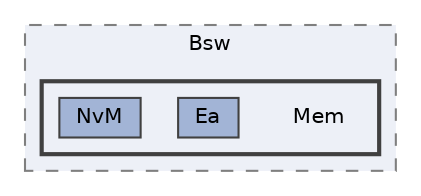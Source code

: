 digraph "Project/avProj/Debug/Bsw/Mem"
{
 // LATEX_PDF_SIZE
  bgcolor="transparent";
  edge [fontname=Helvetica,fontsize=10,labelfontname=Helvetica,labelfontsize=10];
  node [fontname=Helvetica,fontsize=10,shape=box,height=0.2,width=0.4];
  compound=true
  subgraph clusterdir_4d065d367c039c51466bd28454d71bbc {
    graph [ bgcolor="#edf0f7", pencolor="grey50", label="Bsw", fontname=Helvetica,fontsize=10 style="filled,dashed", URL="dir_4d065d367c039c51466bd28454d71bbc.html",tooltip=""]
  subgraph clusterdir_9db78438501622fbb1c0212e3e32ba60 {
    graph [ bgcolor="#edf0f7", pencolor="grey25", label="", fontname=Helvetica,fontsize=10 style="filled,bold", URL="dir_9db78438501622fbb1c0212e3e32ba60.html",tooltip=""]
    dir_9db78438501622fbb1c0212e3e32ba60 [shape=plaintext, label="Mem"];
  dir_6664215078dea6bd6425dab5bb61ca7f [label="Ea", fillcolor="#a2b4d6", color="grey25", style="filled", URL="dir_6664215078dea6bd6425dab5bb61ca7f.html",tooltip=""];
  dir_4fd8f47bd25380035df1b6300fd85377 [label="NvM", fillcolor="#a2b4d6", color="grey25", style="filled", URL="dir_4fd8f47bd25380035df1b6300fd85377.html",tooltip=""];
  }
  }
}

